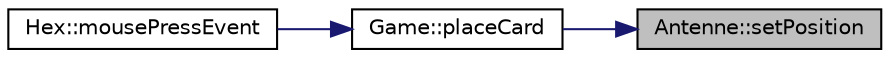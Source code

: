 digraph "Antenne::setPosition"
{
 // LATEX_PDF_SIZE
  edge [fontname="Helvetica",fontsize="10",labelfontname="Helvetica",labelfontsize="10"];
  node [fontname="Helvetica",fontsize="10",shape=record];
  rankdir="RL";
  Node86 [label="Antenne::setPosition",height=0.2,width=0.4,color="black", fillcolor="grey75", style="filled", fontcolor="black",tooltip="modifier la position de l'antenne"];
  Node86 -> Node87 [dir="back",color="midnightblue",fontsize="10",style="solid",fontname="Helvetica"];
  Node87 [label="Game::placeCard",height=0.2,width=0.4,color="black", fillcolor="white", style="filled",URL="$class_game.html#a899968e870a05be0ca685138fbe12fda",tooltip="methode pour plusieurs action sur la scene"];
  Node87 -> Node88 [dir="back",color="midnightblue",fontsize="10",style="solid",fontname="Helvetica"];
  Node88 [label="Hex::mousePressEvent",height=0.2,width=0.4,color="black", fillcolor="white", style="filled",URL="$class_hex.html#a56c086c58855a7996e83d88fd5e7916b",tooltip=" "];
}
